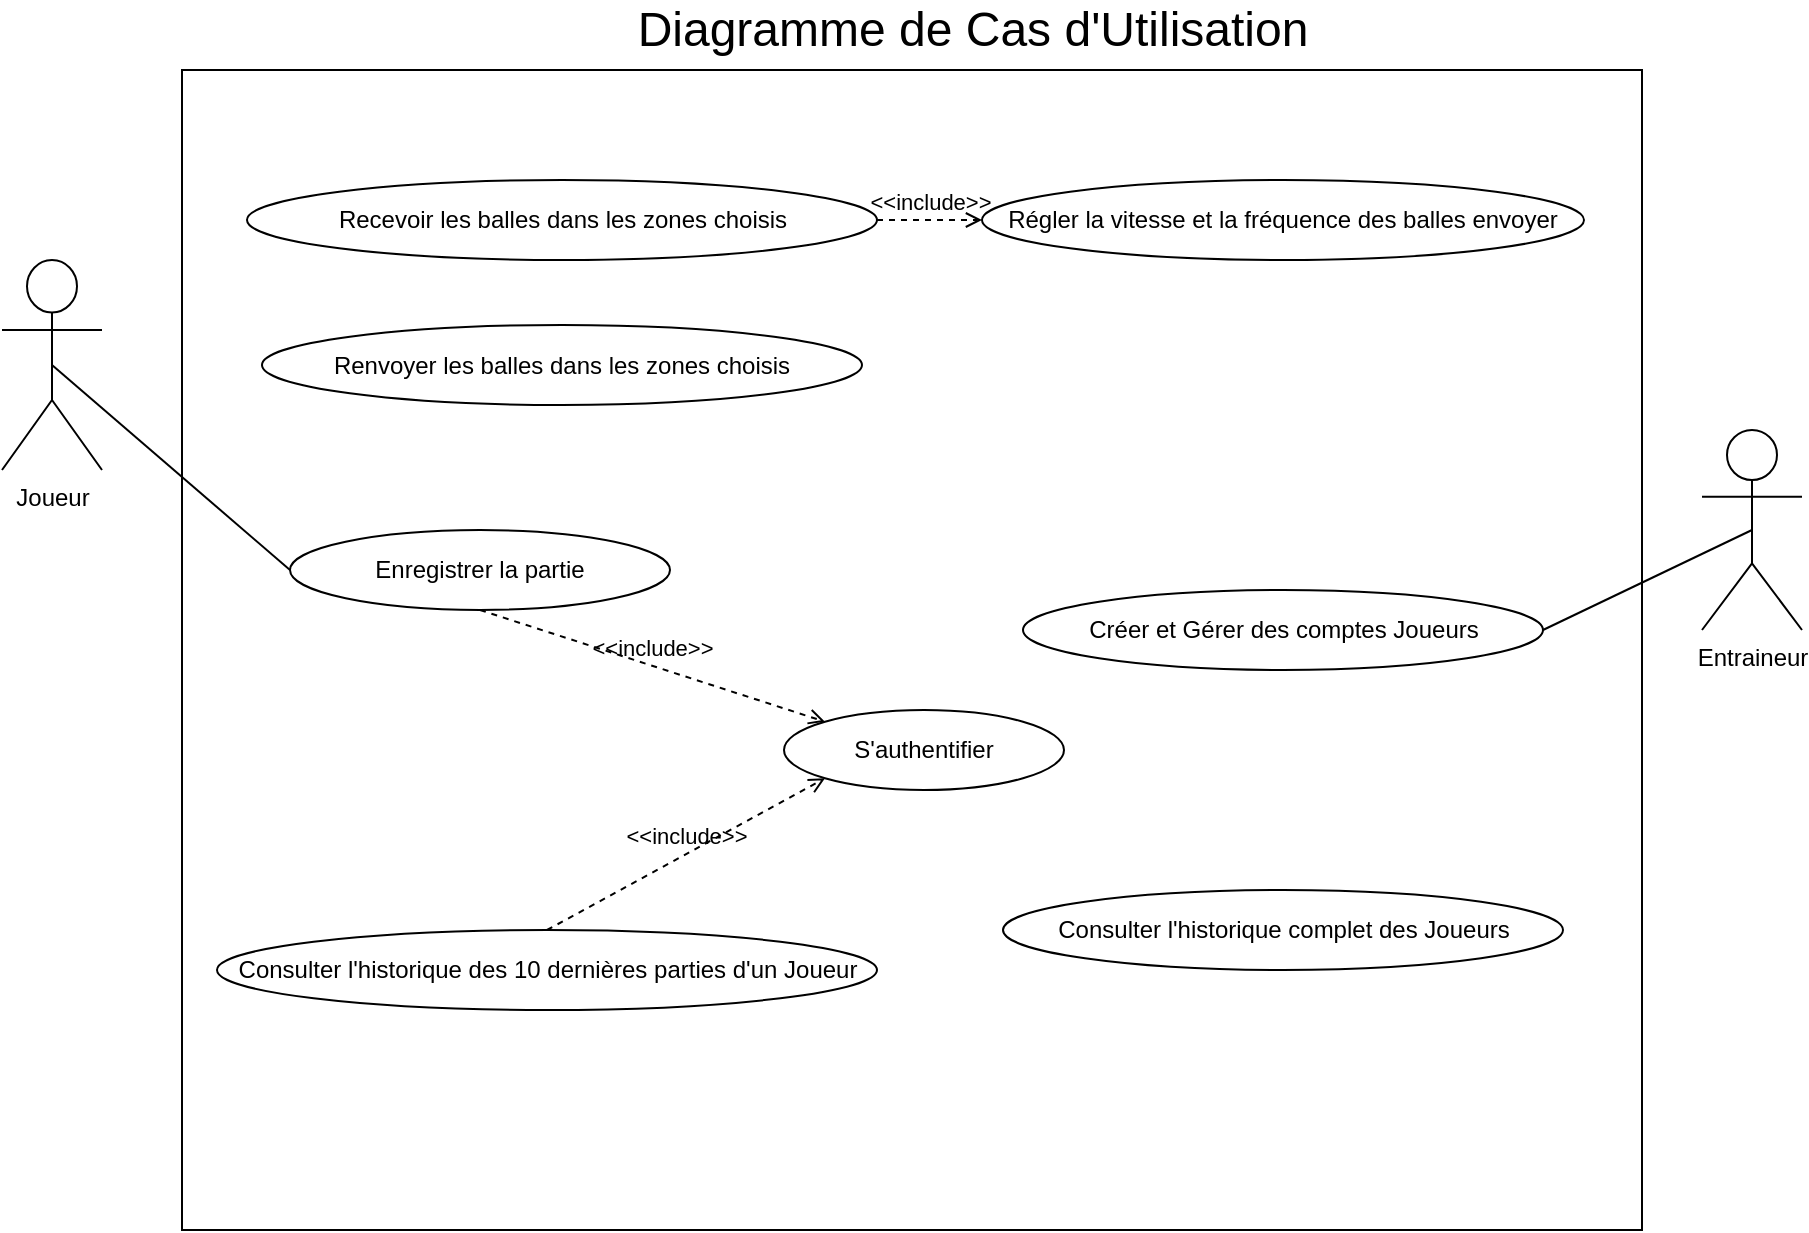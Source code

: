 <mxfile version="16.5.4" type="device"><diagram id="PaNhzz74Y8SkQ8S97t0Y" name="Page-1"><mxGraphModel dx="1278" dy="539" grid="1" gridSize="10" guides="1" tooltips="1" connect="1" arrows="1" fold="1" page="1" pageScale="1" pageWidth="827" pageHeight="1169" math="0" shadow="0"><root><mxCell id="0"/><mxCell id="1" parent="0"/><mxCell id="Qq6qDl6UiFD4bfR4TxRN-4" value="" style="rounded=0;whiteSpace=wrap;html=1;" parent="1" vertex="1"><mxGeometry x="170" y="110" width="730" height="580" as="geometry"/></mxCell><mxCell id="Qq6qDl6UiFD4bfR4TxRN-2" value="Entraineur" style="shape=umlActor;verticalLabelPosition=bottom;verticalAlign=top;html=1;outlineConnect=0;" parent="1" vertex="1"><mxGeometry x="930" y="290" width="50" height="100" as="geometry"/></mxCell><mxCell id="Qq6qDl6UiFD4bfR4TxRN-6" value="Créer et Gérer des comptes Joueurs" style="ellipse;whiteSpace=wrap;html=1;" parent="1" vertex="1"><mxGeometry x="590.5" y="370" width="260" height="40" as="geometry"/></mxCell><mxCell id="Qq6qDl6UiFD4bfR4TxRN-13" value="Joueur&lt;br&gt;" style="shape=umlActor;verticalLabelPosition=bottom;verticalAlign=top;html=1;outlineConnect=0;" parent="1" vertex="1"><mxGeometry x="80" y="205" width="50" height="105" as="geometry"/></mxCell><mxCell id="Qq6qDl6UiFD4bfR4TxRN-15" value="Régler la vitesse et la fréquence des balles envoyer" style="ellipse;whiteSpace=wrap;html=1;" parent="1" vertex="1"><mxGeometry x="570" y="165" width="301" height="40" as="geometry"/></mxCell><mxCell id="Qq6qDl6UiFD4bfR4TxRN-16" value="Recevoir les balles dans les zones choisis" style="ellipse;whiteSpace=wrap;html=1;" parent="1" vertex="1"><mxGeometry x="202.5" y="165" width="315" height="40" as="geometry"/></mxCell><mxCell id="rO9WbgomSib0iG5ZYwTp-15" value="Renvoyer les balles dans les zones choisis" style="ellipse;whiteSpace=wrap;html=1;" vertex="1" parent="1"><mxGeometry x="210" y="237.5" width="300" height="40" as="geometry"/></mxCell><mxCell id="rO9WbgomSib0iG5ZYwTp-16" value="&amp;lt;&amp;lt;include&amp;gt;&amp;gt;" style="html=1;verticalAlign=bottom;labelBackgroundColor=none;endArrow=open;endFill=0;dashed=1;rounded=0;exitX=1;exitY=0.5;exitDx=0;exitDy=0;entryX=0;entryY=0.5;entryDx=0;entryDy=0;" edge="1" parent="1" source="Qq6qDl6UiFD4bfR4TxRN-16" target="Qq6qDl6UiFD4bfR4TxRN-15"><mxGeometry width="160" relative="1" as="geometry"><mxPoint x="340" y="410" as="sourcePoint"/><mxPoint x="500" y="410" as="targetPoint"/></mxGeometry></mxCell><mxCell id="rO9WbgomSib0iG5ZYwTp-17" value="Enregistrer la partie" style="ellipse;whiteSpace=wrap;html=1;" vertex="1" parent="1"><mxGeometry x="224" y="340" width="190" height="40" as="geometry"/></mxCell><mxCell id="rO9WbgomSib0iG5ZYwTp-19" value="S'authentifier" style="ellipse;whiteSpace=wrap;html=1;" vertex="1" parent="1"><mxGeometry x="471" y="430" width="140" height="40" as="geometry"/></mxCell><mxCell id="rO9WbgomSib0iG5ZYwTp-20" value="Consulter&amp;nbsp;l'historique complet des Joueurs" style="ellipse;whiteSpace=wrap;html=1;" vertex="1" parent="1"><mxGeometry x="580.5" y="520" width="280" height="40" as="geometry"/></mxCell><mxCell id="rO9WbgomSib0iG5ZYwTp-21" value="Consulter&amp;nbsp;l'historique des 10 dernières parties d'un Joueur" style="ellipse;whiteSpace=wrap;html=1;" vertex="1" parent="1"><mxGeometry x="187.5" y="540" width="330" height="40" as="geometry"/></mxCell><mxCell id="rO9WbgomSib0iG5ZYwTp-22" style="edgeStyle=orthogonalEdgeStyle;rounded=0;orthogonalLoop=1;jettySize=auto;html=1;exitX=0.5;exitY=1;exitDx=0;exitDy=0;" edge="1" parent="1" source="rO9WbgomSib0iG5ZYwTp-20" target="rO9WbgomSib0iG5ZYwTp-20"><mxGeometry relative="1" as="geometry"/></mxCell><mxCell id="rO9WbgomSib0iG5ZYwTp-25" value="&amp;lt;&amp;lt;include&amp;gt;&amp;gt;" style="html=1;verticalAlign=bottom;labelBackgroundColor=none;endArrow=open;endFill=0;dashed=1;rounded=0;exitX=0.5;exitY=1;exitDx=0;exitDy=0;entryX=0;entryY=0;entryDx=0;entryDy=0;" edge="1" parent="1" source="rO9WbgomSib0iG5ZYwTp-17" target="rO9WbgomSib0iG5ZYwTp-19"><mxGeometry width="160" relative="1" as="geometry"><mxPoint x="390" y="440" as="sourcePoint"/><mxPoint x="550" y="440" as="targetPoint"/></mxGeometry></mxCell><mxCell id="rO9WbgomSib0iG5ZYwTp-27" value="&amp;lt;&amp;lt;include&amp;gt;&amp;gt;" style="html=1;verticalAlign=bottom;labelBackgroundColor=none;endArrow=open;endFill=0;dashed=1;rounded=0;exitX=0.5;exitY=0;exitDx=0;exitDy=0;entryX=0;entryY=1;entryDx=0;entryDy=0;" edge="1" parent="1" source="rO9WbgomSib0iG5ZYwTp-21" target="rO9WbgomSib0iG5ZYwTp-19"><mxGeometry width="160" relative="1" as="geometry"><mxPoint x="300" y="474.14" as="sourcePoint"/><mxPoint x="475.503" y="499.998" as="targetPoint"/></mxGeometry></mxCell><mxCell id="rO9WbgomSib0iG5ZYwTp-28" value="" style="endArrow=none;html=1;rounded=0;entryX=0.5;entryY=0.5;entryDx=0;entryDy=0;entryPerimeter=0;exitX=1;exitY=0.5;exitDx=0;exitDy=0;" edge="1" parent="1" source="Qq6qDl6UiFD4bfR4TxRN-6" target="Qq6qDl6UiFD4bfR4TxRN-2"><mxGeometry width="50" height="50" relative="1" as="geometry"><mxPoint x="440" y="460" as="sourcePoint"/><mxPoint x="490" y="410" as="targetPoint"/></mxGeometry></mxCell><mxCell id="rO9WbgomSib0iG5ZYwTp-29" value="&lt;font style=&quot;font-size: 24px&quot;&gt;Diagramme de Cas d'Utilisation&lt;/font&gt;" style="text;html=1;resizable=0;autosize=1;align=center;verticalAlign=middle;points=[];fillColor=none;strokeColor=none;rounded=0;" vertex="1" parent="1"><mxGeometry x="390" y="80" width="350" height="20" as="geometry"/></mxCell><mxCell id="rO9WbgomSib0iG5ZYwTp-30" value="" style="endArrow=none;html=1;rounded=0;entryX=0.5;entryY=0.5;entryDx=0;entryDy=0;entryPerimeter=0;exitX=0;exitY=0.5;exitDx=0;exitDy=0;" edge="1" parent="1" source="rO9WbgomSib0iG5ZYwTp-17" target="Qq6qDl6UiFD4bfR4TxRN-13"><mxGeometry width="50" height="50" relative="1" as="geometry"><mxPoint x="75.5" y="406.67" as="sourcePoint"/><mxPoint x="134.5" y="380.003" as="targetPoint"/></mxGeometry></mxCell></root></mxGraphModel></diagram></mxfile>